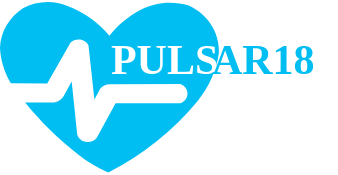<mxfile version="27.0.9">
  <diagram name="Page-1" id="akLYi17unUrQbcjTLKoW">
    <mxGraphModel dx="632" dy="324" grid="1" gridSize="10" guides="1" tooltips="1" connect="1" arrows="1" fold="1" page="1" pageScale="1" pageWidth="827" pageHeight="1169" math="0" shadow="0">
      <root>
        <mxCell id="0" />
        <mxCell id="1" parent="0" />
        <mxCell id="Vd4HApBtQRcDSePpLUuG-2" value="" style="verticalLabelPosition=bottom;html=1;verticalAlign=top;align=center;strokeColor=none;fillColor=#00BEF2;shape=mxgraph.azure.health_monitoring;shadow=0;" vertex="1" parent="1">
          <mxGeometry x="295" y="180" width="110" height="86.25" as="geometry" />
        </mxCell>
        <mxCell id="Vd4HApBtQRcDSePpLUuG-1" value="PULSAR18" style="text;html=1;align=center;verticalAlign=middle;whiteSpace=wrap;rounded=0;fontStyle=1;fontSize=21;fontFamily=Tahoma;fontColor=#FFFFFF;labelBorderColor=none;" vertex="1" parent="1">
          <mxGeometry x="343" y="190" width="120" height="40" as="geometry" />
        </mxCell>
        <mxCell id="Vd4HApBtQRcDSePpLUuG-5" value="&amp;nbsp; &amp;nbsp; &amp;nbsp; &amp;nbsp; &amp;nbsp;AR18" style="text;html=1;align=center;verticalAlign=middle;whiteSpace=wrap;rounded=0;fontStyle=1;fontSize=21;fontFamily=Tahoma;fontColor=#00BEF2;labelBorderColor=none;" vertex="1" parent="1">
          <mxGeometry x="343" y="190" width="120" height="40" as="geometry" />
        </mxCell>
      </root>
    </mxGraphModel>
  </diagram>
</mxfile>
